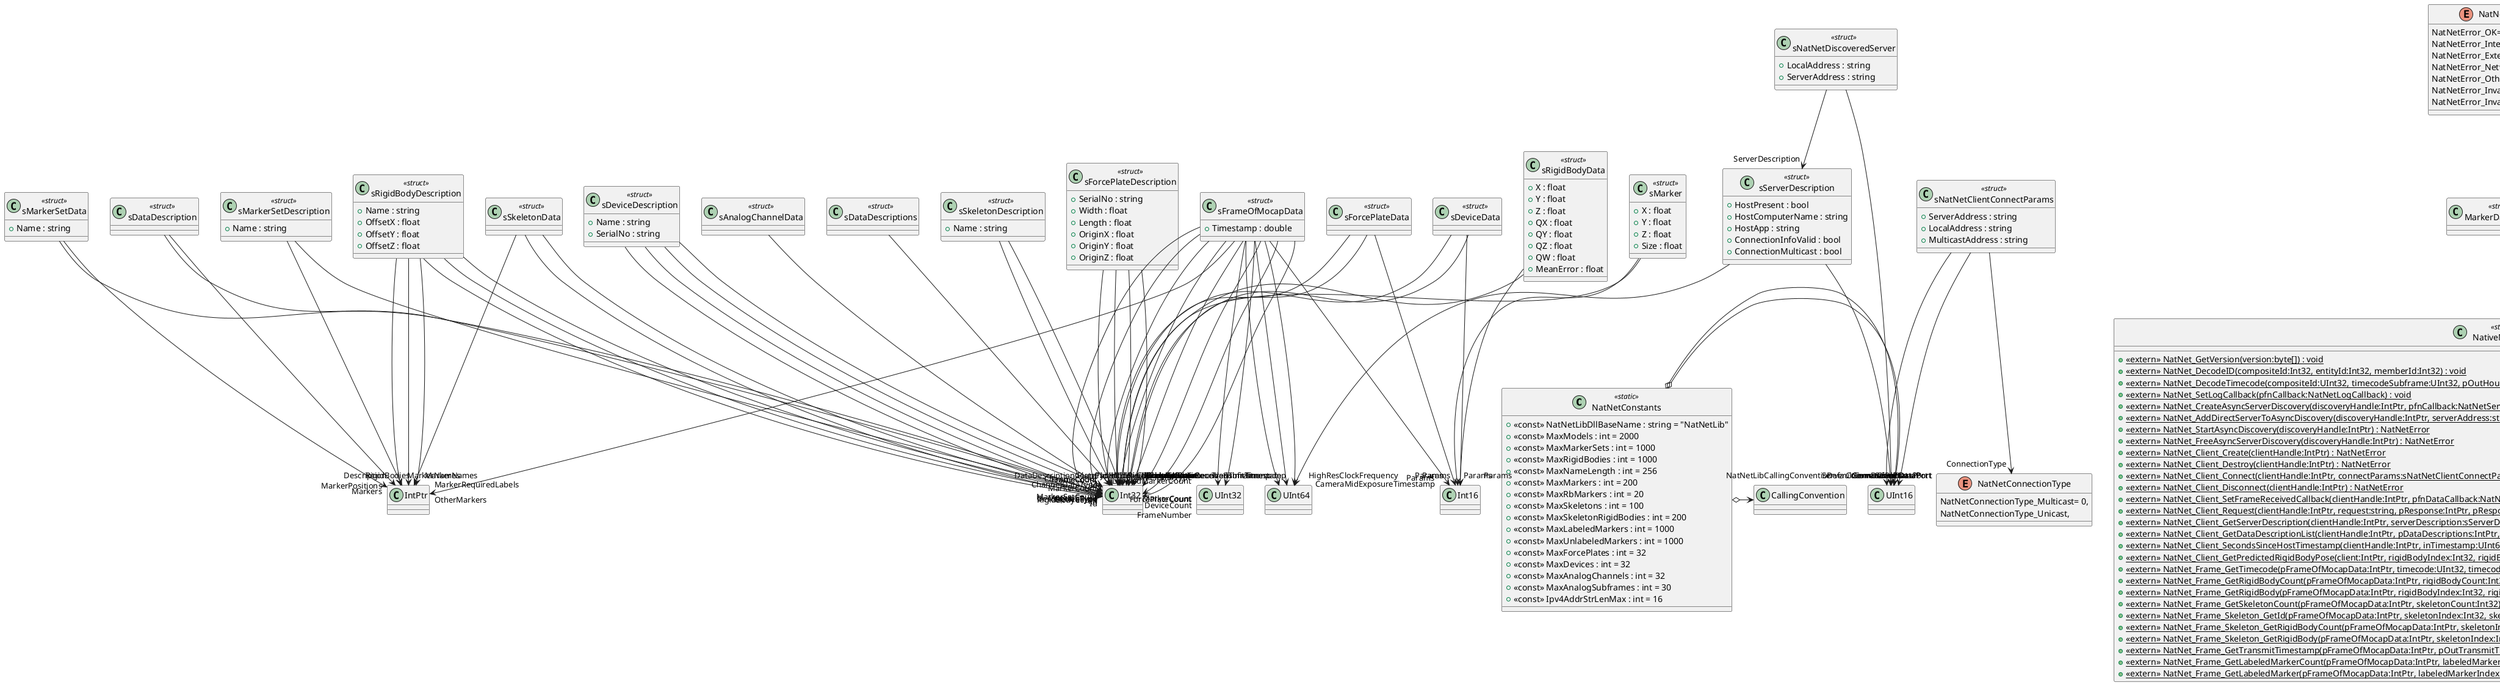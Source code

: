 @startuml
class NatNetConstants <<static>> {
    + <<const>> NatNetLibDllBaseName : string = "NatNetLib"
    + <<const>> MaxModels : int = 2000
    + <<const>> MaxMarkerSets : int = 1000
    + <<const>> MaxRigidBodies : int = 1000
    + <<const>> MaxNameLength : int = 256
    + <<const>> MaxMarkers : int = 200
    + <<const>> MaxRbMarkers : int = 20
    + <<const>> MaxSkeletons : int = 100
    + <<const>> MaxSkeletonRigidBodies : int = 200
    + <<const>> MaxLabeledMarkers : int = 1000
    + <<const>> MaxUnlabeledMarkers : int = 1000
    + <<const>> MaxForcePlates : int = 32
    + <<const>> MaxDevices : int = 32
    + <<const>> MaxAnalogChannels : int = 32
    + <<const>> MaxAnalogSubframes : int = 30
    + <<const>> Ipv4AddrStrLenMax : int = 16
}
enum NatNetError {
    NatNetError_OK= 0,
    NatNetError_Internal,
    NatNetError_External,
    NatNetError_Network,
    NatNetError_Other,
    NatNetError_InvalidArgument,
    NatNetError_InvalidOperation,
}
enum NatNetConnectionType {
    NatNetConnectionType_Multicast= 0,
    NatNetConnectionType_Unicast,
}
enum NatNetDataDescriptionType {
    NatNetDataDescriptionType_MarkerSet= 0,
    NatNetDataDescriptionType_RigidBody,
    NatNetDataDescriptionType_Skeleton,
    NatNetDataDescriptionType_ForcePlate,
    NatNetDataDescriptionType_Device,
    NatNetDataDescriptionType_Camera,
}
enum NatNetVerbosity {
    None= 0,
    Debug,
    Info,
    Warning,
    Error,
}
class MarkerDataVector <<struct>> {
}
class sServerDescription <<struct>> {
    + HostPresent : bool
    + HostComputerName : string
    + HostApp : string
    + ConnectionInfoValid : bool
    + ConnectionMulticast : bool
}
class sDataDescriptions <<struct>> {
}
class sDataDescription <<struct>> {
}
class sMarkerSetDescription <<struct>> {
    + Name : string
}
class sRigidBodyDescription <<struct>> {
    + Name : string
    + OffsetX : float
    + OffsetY : float
    + OffsetZ : float
}
class sSkeletonDescription <<struct>> {
    + Name : string
}
class sChannelName <<struct>> {
    - Value : string
}
class sForcePlateDescription <<struct>> {
    + SerialNo : string
    + Width : float
    + Length : float
    + OriginX : float
    + OriginY : float
    + OriginZ : float
}
class sDeviceDescription <<struct>> {
    + Name : string
    + SerialNo : string
}
class sCameraDescription <<struct>> {
    + Name : string
    + PositionX : float
    + PositionY : float
    + PositionZ : float
    + RotationX : float
    + RotationY : float
    + RotationZ : float
    + RotationW : float
}
class sFrameOfMocapData <<struct>> {
    + Timestamp : double
}
class sMarkerSetData <<struct>> {
    + Name : string
}
class sRigidBodyData <<struct>> {
    + X : float
    + Y : float
    + Z : float
    + QX : float
    + QY : float
    + QZ : float
    + QW : float
    + MeanError : float
}
class sSkeletonData <<struct>> {
}
class sMarker <<struct>> {
    + X : float
    + Y : float
    + Z : float
    + Size : float
}
class sAnalogChannelData <<struct>> {
}
class sForcePlateData <<struct>> {
}
class sDeviceData <<struct>> {
}
class sNatNetClientConnectParams <<struct>> {
    + ServerAddress : string
    + LocalAddress : string
    + MulticastAddress : string
}
class sNatNetDiscoveredServer <<struct>> {
    + LocalAddress : string
    + ServerAddress : string
}
class NativeMethods <<static>> {
    + {static} <<extern>> NatNet_GetVersion(version:byte[]) : void
    + {static} <<extern>> NatNet_DecodeID(compositeId:Int32, entityId:Int32, memberId:Int32) : void
    + {static} <<extern>> NatNet_DecodeTimecode(compositeId:UInt32, timecodeSubframe:UInt32, pOutHour:Int32, pOutMinute:Int32, pOutSecond:Int32, pOutFrame:Int32, pOutSubFrame:Int32) : void
    + {static} <<extern>> NatNet_SetLogCallback(pfnCallback:NatNetLogCallback) : void
    + {static} <<extern>> NatNet_CreateAsyncServerDiscovery(discoveryHandle:IntPtr, pfnCallback:NatNetServerDiscoveryCallback, pUserContext:IntPtr, startImmediately:bool) : NatNetError
    + {static} <<extern>> NatNet_AddDirectServerToAsyncDiscovery(discoveryHandle:IntPtr, serverAddress:string) : NatNetError
    + {static} <<extern>> NatNet_StartAsyncDiscovery(discoveryHandle:IntPtr) : NatNetError
    + {static} <<extern>> NatNet_FreeAsyncServerDiscovery(discoveryHandle:IntPtr) : NatNetError
    + {static} <<extern>> NatNet_Client_Create(clientHandle:IntPtr) : NatNetError
    + {static} <<extern>> NatNet_Client_Destroy(clientHandle:IntPtr) : NatNetError
    + {static} <<extern>> NatNet_Client_Connect(clientHandle:IntPtr, connectParams:sNatNetClientConnectParams) : NatNetError
    + {static} <<extern>> NatNet_Client_Disconnect(clientHandle:IntPtr) : NatNetError
    + {static} <<extern>> NatNet_Client_SetFrameReceivedCallback(clientHandle:IntPtr, pfnDataCallback:NatNetFrameReceivedCallback) : NatNetError
    + {static} <<extern>> NatNet_Client_Request(clientHandle:IntPtr, request:string, pResponse:IntPtr, pResponseLenBytes:Int32, timeoutMs:Int32, numAttempts:Int32) : NatNetError
    + {static} <<extern>> NatNet_Client_GetServerDescription(clientHandle:IntPtr, serverDescription:sServerDescription) : NatNetError
    + {static} <<extern>> NatNet_Client_GetDataDescriptionList(clientHandle:IntPtr, pDataDescriptions:IntPtr, descriptionTypesMask:UInt32) : NatNetError
    + {static} <<extern>> NatNet_Client_SecondsSinceHostTimestamp(clientHandle:IntPtr, inTimestamp:UInt64, pOutTimeElapsed:double) : NatNetError
    + {static} <<extern>> NatNet_Client_GetPredictedRigidBodyPose(client:IntPtr, rigidBodyIndex:Int32, rigidBodyData:sRigidBodyData, dt:double) : NatNetError
    + {static} <<extern>> NatNet_Frame_GetTimecode(pFrameOfMocapData:IntPtr, timecode:UInt32, timecodeSubframe:UInt32) : NatNetError
    + {static} <<extern>> NatNet_Frame_GetRigidBodyCount(pFrameOfMocapData:IntPtr, rigidBodyCount:Int32) : NatNetError
    + {static} <<extern>> NatNet_Frame_GetRigidBody(pFrameOfMocapData:IntPtr, rigidBodyIndex:Int32, rigidBodyData:sRigidBodyData) : NatNetError
    + {static} <<extern>> NatNet_Frame_GetSkeletonCount(pFrameOfMocapData:IntPtr, skeletonCount:Int32) : NatNetError
    + {static} <<extern>> NatNet_Frame_Skeleton_GetId(pFrameOfMocapData:IntPtr, skeletonIndex:Int32, skeletonId:Int32) : NatNetError
    + {static} <<extern>> NatNet_Frame_Skeleton_GetRigidBodyCount(pFrameOfMocapData:IntPtr, skeletonIndex:Int32, rigidBodyCount:Int32) : NatNetError
    + {static} <<extern>> NatNet_Frame_Skeleton_GetRigidBody(pFrameOfMocapData:IntPtr, skeletonIndex:Int32, rigidBodyIndex:Int32, rigidBodyData:sRigidBodyData) : NatNetError
    + {static} <<extern>> NatNet_Frame_GetTransmitTimestamp(pFrameOfMocapData:IntPtr, pOutTransmitTimestamp:UInt64) : NatNetError
    + {static} <<extern>> NatNet_Frame_GetLabeledMarkerCount(pFrameOfMocapData:IntPtr, labeledMarkerCount:Int32) : NatNetError
    + {static} <<extern>> NatNet_Frame_GetLabeledMarker(pFrameOfMocapData:IntPtr, labeledMarkerIndex:Int32, labeledMarkerData:sMarker) : NatNetError
}
NatNetConstants o-> "NatNetLibCallingConvention" CallingConvention
NatNetConstants o-> "DefaultCommandPort" UInt16
NatNetConstants o-> "DefaultDataPort" UInt16
sServerDescription --> "HighResClockFrequency" UInt64
sServerDescription --> "ConnectionDataPort" UInt16
sDataDescriptions --> "DataDescriptionCount" Int32
sDataDescription --> "DescriptionType" Int32
sDataDescription --> "Description" IntPtr
sMarkerSetDescription --> "MarkerCount" Int32
sMarkerSetDescription --> "MarkerNames" IntPtr
sRigidBodyDescription --> "Id" Int32
sRigidBodyDescription --> "ParentId" Int32
sRigidBodyDescription --> "MarkerCount" Int32
sRigidBodyDescription --> "MarkerPositions" IntPtr
sRigidBodyDescription --> "MarkerRequiredLabels" IntPtr
sRigidBodyDescription --> "MarkerNames" IntPtr
sSkeletonDescription --> "Id" Int32
sSkeletonDescription --> "RigidBodyCount" Int32
sForcePlateDescription --> "Id" Int32
sForcePlateDescription --> "PlateType" Int32
sForcePlateDescription --> "ChannelDataType" Int32
sForcePlateDescription --> "ChannelCount" Int32
sDeviceDescription --> "Id" Int32
sDeviceDescription --> "DeviceType" Int32
sDeviceDescription --> "ChannelDataType" Int32
sDeviceDescription --> "ChannelCount" Int32
sFrameOfMocapData --> "FrameNumber" Int32
sFrameOfMocapData --> "MarkerSetCount" Int32
sFrameOfMocapData --> "OtherMarkerCount" Int32
sFrameOfMocapData --> "OtherMarkers" IntPtr
sFrameOfMocapData --> "RigidBodyCount" Int32
sFrameOfMocapData --> "SkeletonCount" Int32
sFrameOfMocapData --> "LabeledMarkerCount" Int32
sFrameOfMocapData --> "ForcePlateCount" Int32
sFrameOfMocapData --> "DeviceCount" Int32
sFrameOfMocapData --> "Timecode" UInt32
sFrameOfMocapData --> "TimecodeSubframe" UInt32
sFrameOfMocapData --> "CameraMidExposureTimestamp" UInt64
sFrameOfMocapData --> "CameraDataReceivedTimestamp" UInt64
sFrameOfMocapData --> "TransmitTimestamp" UInt64
sFrameOfMocapData --> "Params" Int16
sMarkerSetData --> "MarkerCount" Int32
sMarkerSetData --> "Markers" IntPtr
sRigidBodyData --> "Id" Int32
sRigidBodyData --> "Params" Int16
sSkeletonData --> "Id" Int32
sSkeletonData --> "RigidBodyCount" Int32
sSkeletonData --> "RigidBodies" IntPtr
sMarker --> "Id" Int32
sMarker --> "Params" Int16
sAnalogChannelData --> "FrameCount" Int32
sForcePlateData --> "Id" Int32
sForcePlateData --> "ChannelCount" Int32
sForcePlateData --> "Params" Int16
sDeviceData --> "Id" Int32
sDeviceData --> "ChannelCount" Int32
sDeviceData --> "Params" Int16
sNatNetClientConnectParams --> "ConnectionType" NatNetConnectionType
sNatNetClientConnectParams --> "ServerCommandPort" UInt16
sNatNetClientConnectParams --> "ServerDataPort" UInt16
sNatNetDiscoveredServer --> "ServerCommandPort" UInt16
sNatNetDiscoveredServer --> "ServerDescription" sServerDescription
@enduml
